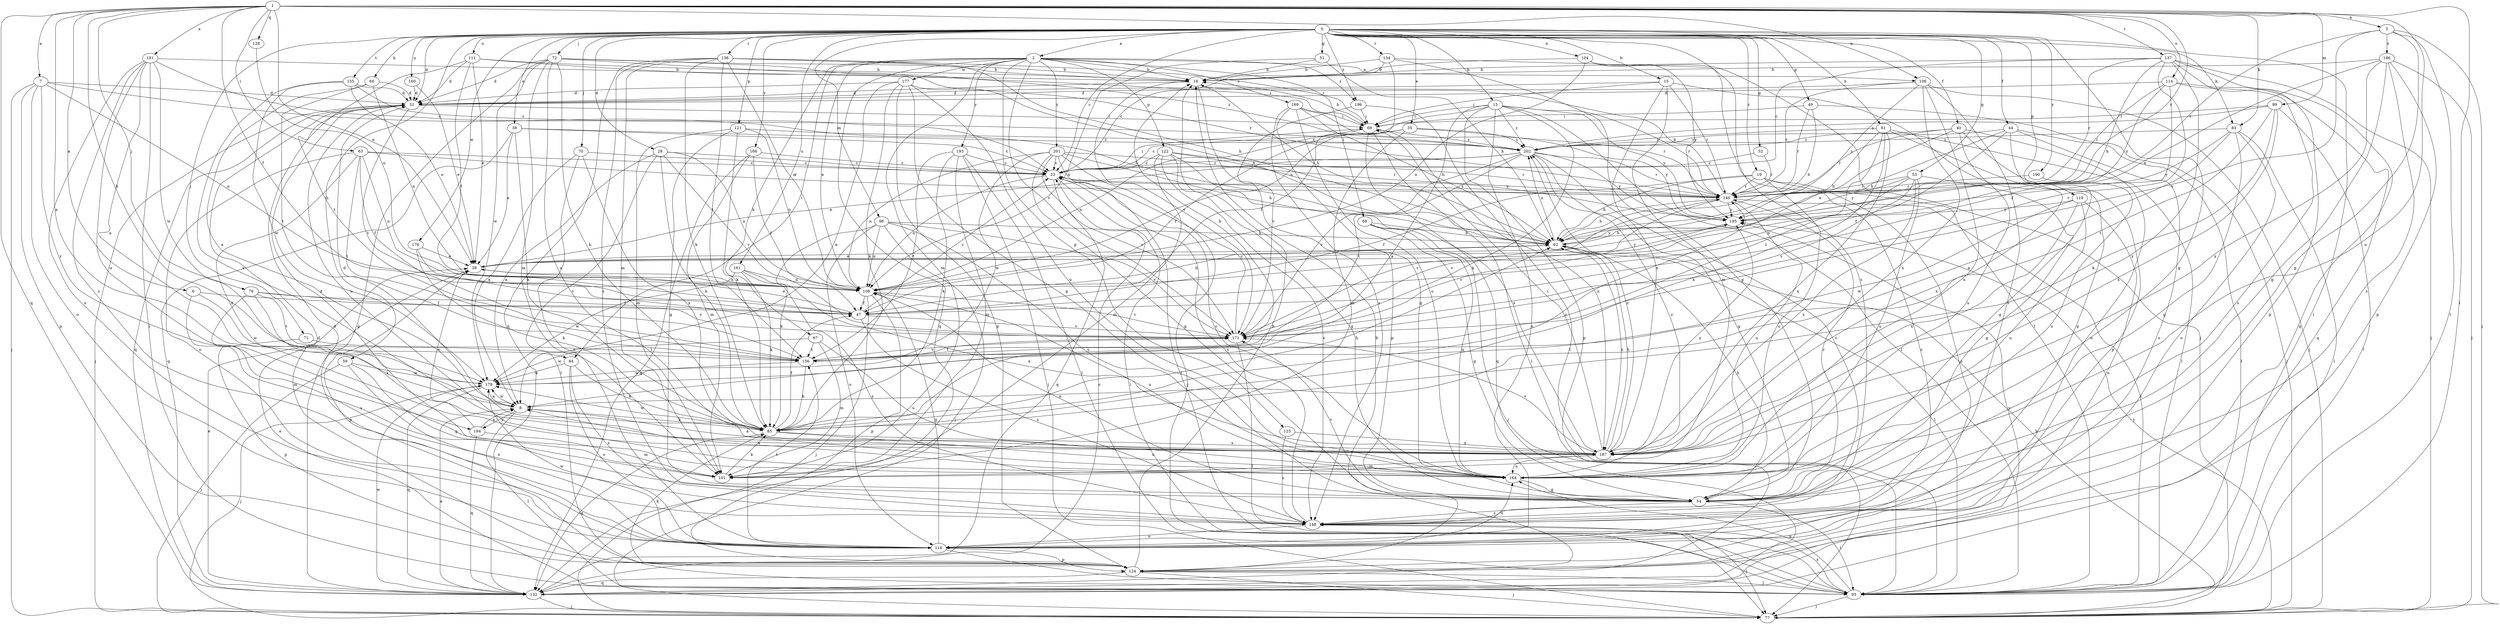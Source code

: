 strict digraph  {
0;
1;
2;
3;
6;
7;
8;
13;
15;
16;
19;
23;
28;
31;
35;
38;
39;
40;
44;
47;
49;
51;
52;
53;
54;
59;
60;
61;
62;
63;
67;
68;
69;
70;
71;
72;
76;
77;
83;
84;
85;
93;
96;
99;
101;
104;
106;
108;
111;
114;
116;
119;
121;
122;
123;
124;
128;
132;
134;
136;
137;
140;
148;
155;
156;
160;
161;
164;
168;
169;
171;
176;
177;
179;
181;
186;
187;
190;
193;
194;
195;
196;
201;
202;
0 -> 2  [label=a];
0 -> 13  [label=b];
0 -> 15  [label=b];
0 -> 19  [label=c];
0 -> 23  [label=c];
0 -> 28  [label=d];
0 -> 31  [label=d];
0 -> 35  [label=e];
0 -> 38  [label=e];
0 -> 40  [label=f];
0 -> 44  [label=f];
0 -> 49  [label=g];
0 -> 51  [label=g];
0 -> 52  [label=g];
0 -> 53  [label=g];
0 -> 54  [label=g];
0 -> 59  [label=h];
0 -> 60  [label=h];
0 -> 61  [label=h];
0 -> 70  [label=j];
0 -> 71  [label=j];
0 -> 72  [label=j];
0 -> 83  [label=k];
0 -> 93  [label=l];
0 -> 96  [label=m];
0 -> 104  [label=n];
0 -> 111  [label=o];
0 -> 119  [label=p];
0 -> 121  [label=p];
0 -> 134  [label=r];
0 -> 136  [label=r];
0 -> 148  [label=s];
0 -> 155  [label=t];
0 -> 160  [label=u];
0 -> 161  [label=u];
0 -> 168  [label=v];
0 -> 176  [label=w];
0 -> 190  [label=y];
0 -> 196  [label=z];
1 -> 3  [label=a];
1 -> 6  [label=a];
1 -> 7  [label=a];
1 -> 8  [label=a];
1 -> 39  [label=e];
1 -> 47  [label=f];
1 -> 63  [label=i];
1 -> 76  [label=j];
1 -> 83  [label=k];
1 -> 84  [label=k];
1 -> 93  [label=l];
1 -> 99  [label=m];
1 -> 106  [label=n];
1 -> 114  [label=o];
1 -> 128  [label=q];
1 -> 132  [label=q];
1 -> 137  [label=r];
1 -> 140  [label=r];
1 -> 164  [label=u];
1 -> 181  [label=x];
2 -> 16  [label=b];
2 -> 67  [label=i];
2 -> 68  [label=i];
2 -> 84  [label=k];
2 -> 101  [label=m];
2 -> 106  [label=n];
2 -> 108  [label=n];
2 -> 122  [label=p];
2 -> 123  [label=p];
2 -> 132  [label=q];
2 -> 169  [label=v];
2 -> 171  [label=v];
2 -> 177  [label=w];
2 -> 193  [label=y];
2 -> 196  [label=z];
2 -> 201  [label=z];
3 -> 54  [label=g];
3 -> 77  [label=j];
3 -> 93  [label=l];
3 -> 140  [label=r];
3 -> 171  [label=v];
3 -> 186  [label=x];
6 -> 47  [label=f];
6 -> 101  [label=m];
6 -> 179  [label=w];
7 -> 31  [label=d];
7 -> 62  [label=h];
7 -> 77  [label=j];
7 -> 108  [label=n];
7 -> 116  [label=o];
7 -> 124  [label=p];
7 -> 194  [label=y];
8 -> 85  [label=k];
8 -> 93  [label=l];
8 -> 179  [label=w];
8 -> 194  [label=y];
13 -> 8  [label=a];
13 -> 47  [label=f];
13 -> 69  [label=i];
13 -> 85  [label=k];
13 -> 93  [label=l];
13 -> 116  [label=o];
13 -> 124  [label=p];
13 -> 140  [label=r];
13 -> 195  [label=y];
13 -> 202  [label=z];
15 -> 31  [label=d];
15 -> 69  [label=i];
15 -> 101  [label=m];
15 -> 124  [label=p];
15 -> 140  [label=r];
15 -> 187  [label=x];
16 -> 31  [label=d];
16 -> 62  [label=h];
16 -> 148  [label=s];
16 -> 171  [label=v];
19 -> 47  [label=f];
19 -> 62  [label=h];
19 -> 116  [label=o];
19 -> 140  [label=r];
19 -> 148  [label=s];
19 -> 164  [label=u];
23 -> 69  [label=i];
23 -> 93  [label=l];
23 -> 108  [label=n];
23 -> 132  [label=q];
23 -> 140  [label=r];
28 -> 8  [label=a];
28 -> 23  [label=c];
28 -> 85  [label=k];
28 -> 93  [label=l];
28 -> 108  [label=n];
28 -> 171  [label=v];
31 -> 69  [label=i];
31 -> 77  [label=j];
31 -> 132  [label=q];
31 -> 156  [label=t];
31 -> 164  [label=u];
35 -> 23  [label=c];
35 -> 47  [label=f];
35 -> 101  [label=m];
35 -> 195  [label=y];
35 -> 202  [label=z];
38 -> 23  [label=c];
38 -> 39  [label=e];
38 -> 85  [label=k];
38 -> 132  [label=q];
38 -> 202  [label=z];
39 -> 108  [label=n];
39 -> 124  [label=p];
39 -> 195  [label=y];
40 -> 39  [label=e];
40 -> 54  [label=g];
40 -> 116  [label=o];
40 -> 140  [label=r];
40 -> 164  [label=u];
40 -> 202  [label=z];
44 -> 47  [label=f];
44 -> 62  [label=h];
44 -> 93  [label=l];
44 -> 116  [label=o];
44 -> 187  [label=x];
44 -> 202  [label=z];
47 -> 23  [label=c];
47 -> 39  [label=e];
47 -> 148  [label=s];
47 -> 171  [label=v];
49 -> 62  [label=h];
49 -> 69  [label=i];
49 -> 77  [label=j];
49 -> 140  [label=r];
51 -> 16  [label=b];
51 -> 62  [label=h];
51 -> 108  [label=n];
52 -> 23  [label=c];
52 -> 140  [label=r];
53 -> 54  [label=g];
53 -> 108  [label=n];
53 -> 140  [label=r];
53 -> 164  [label=u];
53 -> 171  [label=v];
53 -> 187  [label=x];
53 -> 195  [label=y];
54 -> 62  [label=h];
54 -> 93  [label=l];
54 -> 108  [label=n];
54 -> 140  [label=r];
54 -> 148  [label=s];
54 -> 171  [label=v];
59 -> 54  [label=g];
59 -> 77  [label=j];
59 -> 116  [label=o];
59 -> 179  [label=w];
60 -> 8  [label=a];
60 -> 31  [label=d];
60 -> 108  [label=n];
60 -> 156  [label=t];
61 -> 62  [label=h];
61 -> 85  [label=k];
61 -> 93  [label=l];
61 -> 124  [label=p];
61 -> 156  [label=t];
61 -> 187  [label=x];
61 -> 202  [label=z];
62 -> 39  [label=e];
62 -> 93  [label=l];
62 -> 187  [label=x];
62 -> 195  [label=y];
62 -> 202  [label=z];
63 -> 23  [label=c];
63 -> 47  [label=f];
63 -> 108  [label=n];
63 -> 116  [label=o];
63 -> 140  [label=r];
63 -> 156  [label=t];
63 -> 187  [label=x];
67 -> 101  [label=m];
67 -> 156  [label=t];
67 -> 164  [label=u];
67 -> 179  [label=w];
68 -> 54  [label=g];
68 -> 62  [label=h];
68 -> 77  [label=j];
68 -> 164  [label=u];
69 -> 16  [label=b];
69 -> 93  [label=l];
69 -> 108  [label=n];
69 -> 132  [label=q];
69 -> 187  [label=x];
69 -> 202  [label=z];
70 -> 8  [label=a];
70 -> 23  [label=c];
70 -> 116  [label=o];
70 -> 187  [label=x];
71 -> 124  [label=p];
71 -> 156  [label=t];
72 -> 16  [label=b];
72 -> 31  [label=d];
72 -> 85  [label=k];
72 -> 101  [label=m];
72 -> 132  [label=q];
72 -> 140  [label=r];
72 -> 164  [label=u];
72 -> 179  [label=w];
72 -> 202  [label=z];
76 -> 47  [label=f];
76 -> 148  [label=s];
76 -> 156  [label=t];
76 -> 171  [label=v];
76 -> 187  [label=x];
77 -> 62  [label=h];
77 -> 195  [label=y];
83 -> 8  [label=a];
83 -> 54  [label=g];
83 -> 93  [label=l];
83 -> 116  [label=o];
83 -> 195  [label=y];
83 -> 202  [label=z];
84 -> 85  [label=k];
84 -> 116  [label=o];
84 -> 148  [label=s];
84 -> 179  [label=w];
85 -> 31  [label=d];
85 -> 47  [label=f];
85 -> 62  [label=h];
85 -> 132  [label=q];
85 -> 140  [label=r];
85 -> 164  [label=u];
85 -> 179  [label=w];
85 -> 187  [label=x];
93 -> 39  [label=e];
93 -> 77  [label=j];
93 -> 148  [label=s];
93 -> 164  [label=u];
96 -> 62  [label=h];
96 -> 77  [label=j];
96 -> 85  [label=k];
96 -> 108  [label=n];
96 -> 116  [label=o];
96 -> 164  [label=u];
96 -> 171  [label=v];
99 -> 69  [label=i];
99 -> 85  [label=k];
99 -> 93  [label=l];
99 -> 156  [label=t];
99 -> 187  [label=x];
99 -> 202  [label=z];
101 -> 31  [label=d];
101 -> 85  [label=k];
104 -> 16  [label=b];
104 -> 77  [label=j];
104 -> 108  [label=n];
104 -> 195  [label=y];
106 -> 31  [label=d];
106 -> 77  [label=j];
106 -> 140  [label=r];
106 -> 148  [label=s];
106 -> 164  [label=u];
106 -> 187  [label=x];
106 -> 195  [label=y];
108 -> 47  [label=f];
108 -> 62  [label=h];
108 -> 77  [label=j];
108 -> 124  [label=p];
108 -> 164  [label=u];
108 -> 171  [label=v];
111 -> 16  [label=b];
111 -> 31  [label=d];
111 -> 39  [label=e];
111 -> 47  [label=f];
111 -> 69  [label=i];
111 -> 156  [label=t];
114 -> 31  [label=d];
114 -> 47  [label=f];
114 -> 132  [label=q];
114 -> 140  [label=r];
114 -> 148  [label=s];
114 -> 195  [label=y];
116 -> 31  [label=d];
116 -> 93  [label=l];
116 -> 108  [label=n];
116 -> 124  [label=p];
116 -> 156  [label=t];
116 -> 164  [label=u];
116 -> 179  [label=w];
119 -> 116  [label=o];
119 -> 164  [label=u];
119 -> 179  [label=w];
119 -> 187  [label=x];
119 -> 195  [label=y];
121 -> 54  [label=g];
121 -> 85  [label=k];
121 -> 101  [label=m];
121 -> 108  [label=n];
121 -> 202  [label=z];
122 -> 23  [label=c];
122 -> 54  [label=g];
122 -> 101  [label=m];
122 -> 140  [label=r];
122 -> 148  [label=s];
122 -> 187  [label=x];
122 -> 195  [label=y];
123 -> 148  [label=s];
123 -> 187  [label=x];
124 -> 16  [label=b];
124 -> 31  [label=d];
124 -> 77  [label=j];
124 -> 85  [label=k];
124 -> 93  [label=l];
124 -> 132  [label=q];
128 -> 108  [label=n];
132 -> 8  [label=a];
132 -> 16  [label=b];
132 -> 23  [label=c];
132 -> 39  [label=e];
132 -> 77  [label=j];
132 -> 179  [label=w];
132 -> 195  [label=y];
134 -> 16  [label=b];
134 -> 23  [label=c];
134 -> 54  [label=g];
134 -> 93  [label=l];
134 -> 108  [label=n];
136 -> 16  [label=b];
136 -> 62  [label=h];
136 -> 69  [label=i];
136 -> 85  [label=k];
136 -> 101  [label=m];
136 -> 108  [label=n];
136 -> 132  [label=q];
136 -> 148  [label=s];
136 -> 156  [label=t];
137 -> 16  [label=b];
137 -> 23  [label=c];
137 -> 62  [label=h];
137 -> 77  [label=j];
137 -> 124  [label=p];
137 -> 132  [label=q];
137 -> 140  [label=r];
137 -> 171  [label=v];
137 -> 187  [label=x];
140 -> 16  [label=b];
140 -> 23  [label=c];
140 -> 62  [label=h];
140 -> 93  [label=l];
140 -> 164  [label=u];
140 -> 171  [label=v];
140 -> 195  [label=y];
148 -> 23  [label=c];
148 -> 77  [label=j];
148 -> 116  [label=o];
155 -> 31  [label=d];
155 -> 39  [label=e];
155 -> 179  [label=w];
155 -> 187  [label=x];
155 -> 202  [label=z];
156 -> 16  [label=b];
156 -> 85  [label=k];
156 -> 171  [label=v];
156 -> 179  [label=w];
160 -> 31  [label=d];
160 -> 39  [label=e];
161 -> 85  [label=k];
161 -> 108  [label=n];
161 -> 148  [label=s];
161 -> 179  [label=w];
161 -> 187  [label=x];
164 -> 8  [label=a];
164 -> 23  [label=c];
164 -> 54  [label=g];
164 -> 202  [label=z];
168 -> 23  [label=c];
168 -> 47  [label=f];
168 -> 101  [label=m];
168 -> 132  [label=q];
169 -> 54  [label=g];
169 -> 62  [label=h];
169 -> 69  [label=i];
169 -> 124  [label=p];
169 -> 140  [label=r];
169 -> 164  [label=u];
171 -> 23  [label=c];
171 -> 93  [label=l];
171 -> 140  [label=r];
171 -> 156  [label=t];
176 -> 39  [label=e];
176 -> 85  [label=k];
176 -> 171  [label=v];
177 -> 8  [label=a];
177 -> 31  [label=d];
177 -> 54  [label=g];
177 -> 62  [label=h];
177 -> 85  [label=k];
177 -> 124  [label=p];
177 -> 164  [label=u];
179 -> 8  [label=a];
179 -> 77  [label=j];
179 -> 132  [label=q];
181 -> 8  [label=a];
181 -> 16  [label=b];
181 -> 23  [label=c];
181 -> 93  [label=l];
181 -> 116  [label=o];
181 -> 148  [label=s];
181 -> 164  [label=u];
181 -> 179  [label=w];
186 -> 16  [label=b];
186 -> 39  [label=e];
186 -> 54  [label=g];
186 -> 77  [label=j];
186 -> 124  [label=p];
186 -> 148  [label=s];
186 -> 187  [label=x];
187 -> 8  [label=a];
187 -> 62  [label=h];
187 -> 69  [label=i];
187 -> 101  [label=m];
187 -> 164  [label=u];
187 -> 171  [label=v];
187 -> 195  [label=y];
187 -> 202  [label=z];
190 -> 140  [label=r];
190 -> 164  [label=u];
193 -> 23  [label=c];
193 -> 77  [label=j];
193 -> 85  [label=k];
193 -> 93  [label=l];
193 -> 101  [label=m];
193 -> 156  [label=t];
194 -> 8  [label=a];
194 -> 39  [label=e];
194 -> 101  [label=m];
194 -> 132  [label=q];
195 -> 62  [label=h];
195 -> 171  [label=v];
196 -> 69  [label=i];
196 -> 93  [label=l];
196 -> 171  [label=v];
201 -> 23  [label=c];
201 -> 54  [label=g];
201 -> 62  [label=h];
201 -> 77  [label=j];
201 -> 93  [label=l];
201 -> 108  [label=n];
201 -> 140  [label=r];
201 -> 171  [label=v];
201 -> 179  [label=w];
202 -> 23  [label=c];
202 -> 39  [label=e];
202 -> 54  [label=g];
202 -> 140  [label=r];
202 -> 148  [label=s];
202 -> 156  [label=t];
202 -> 171  [label=v];
202 -> 195  [label=y];
}
